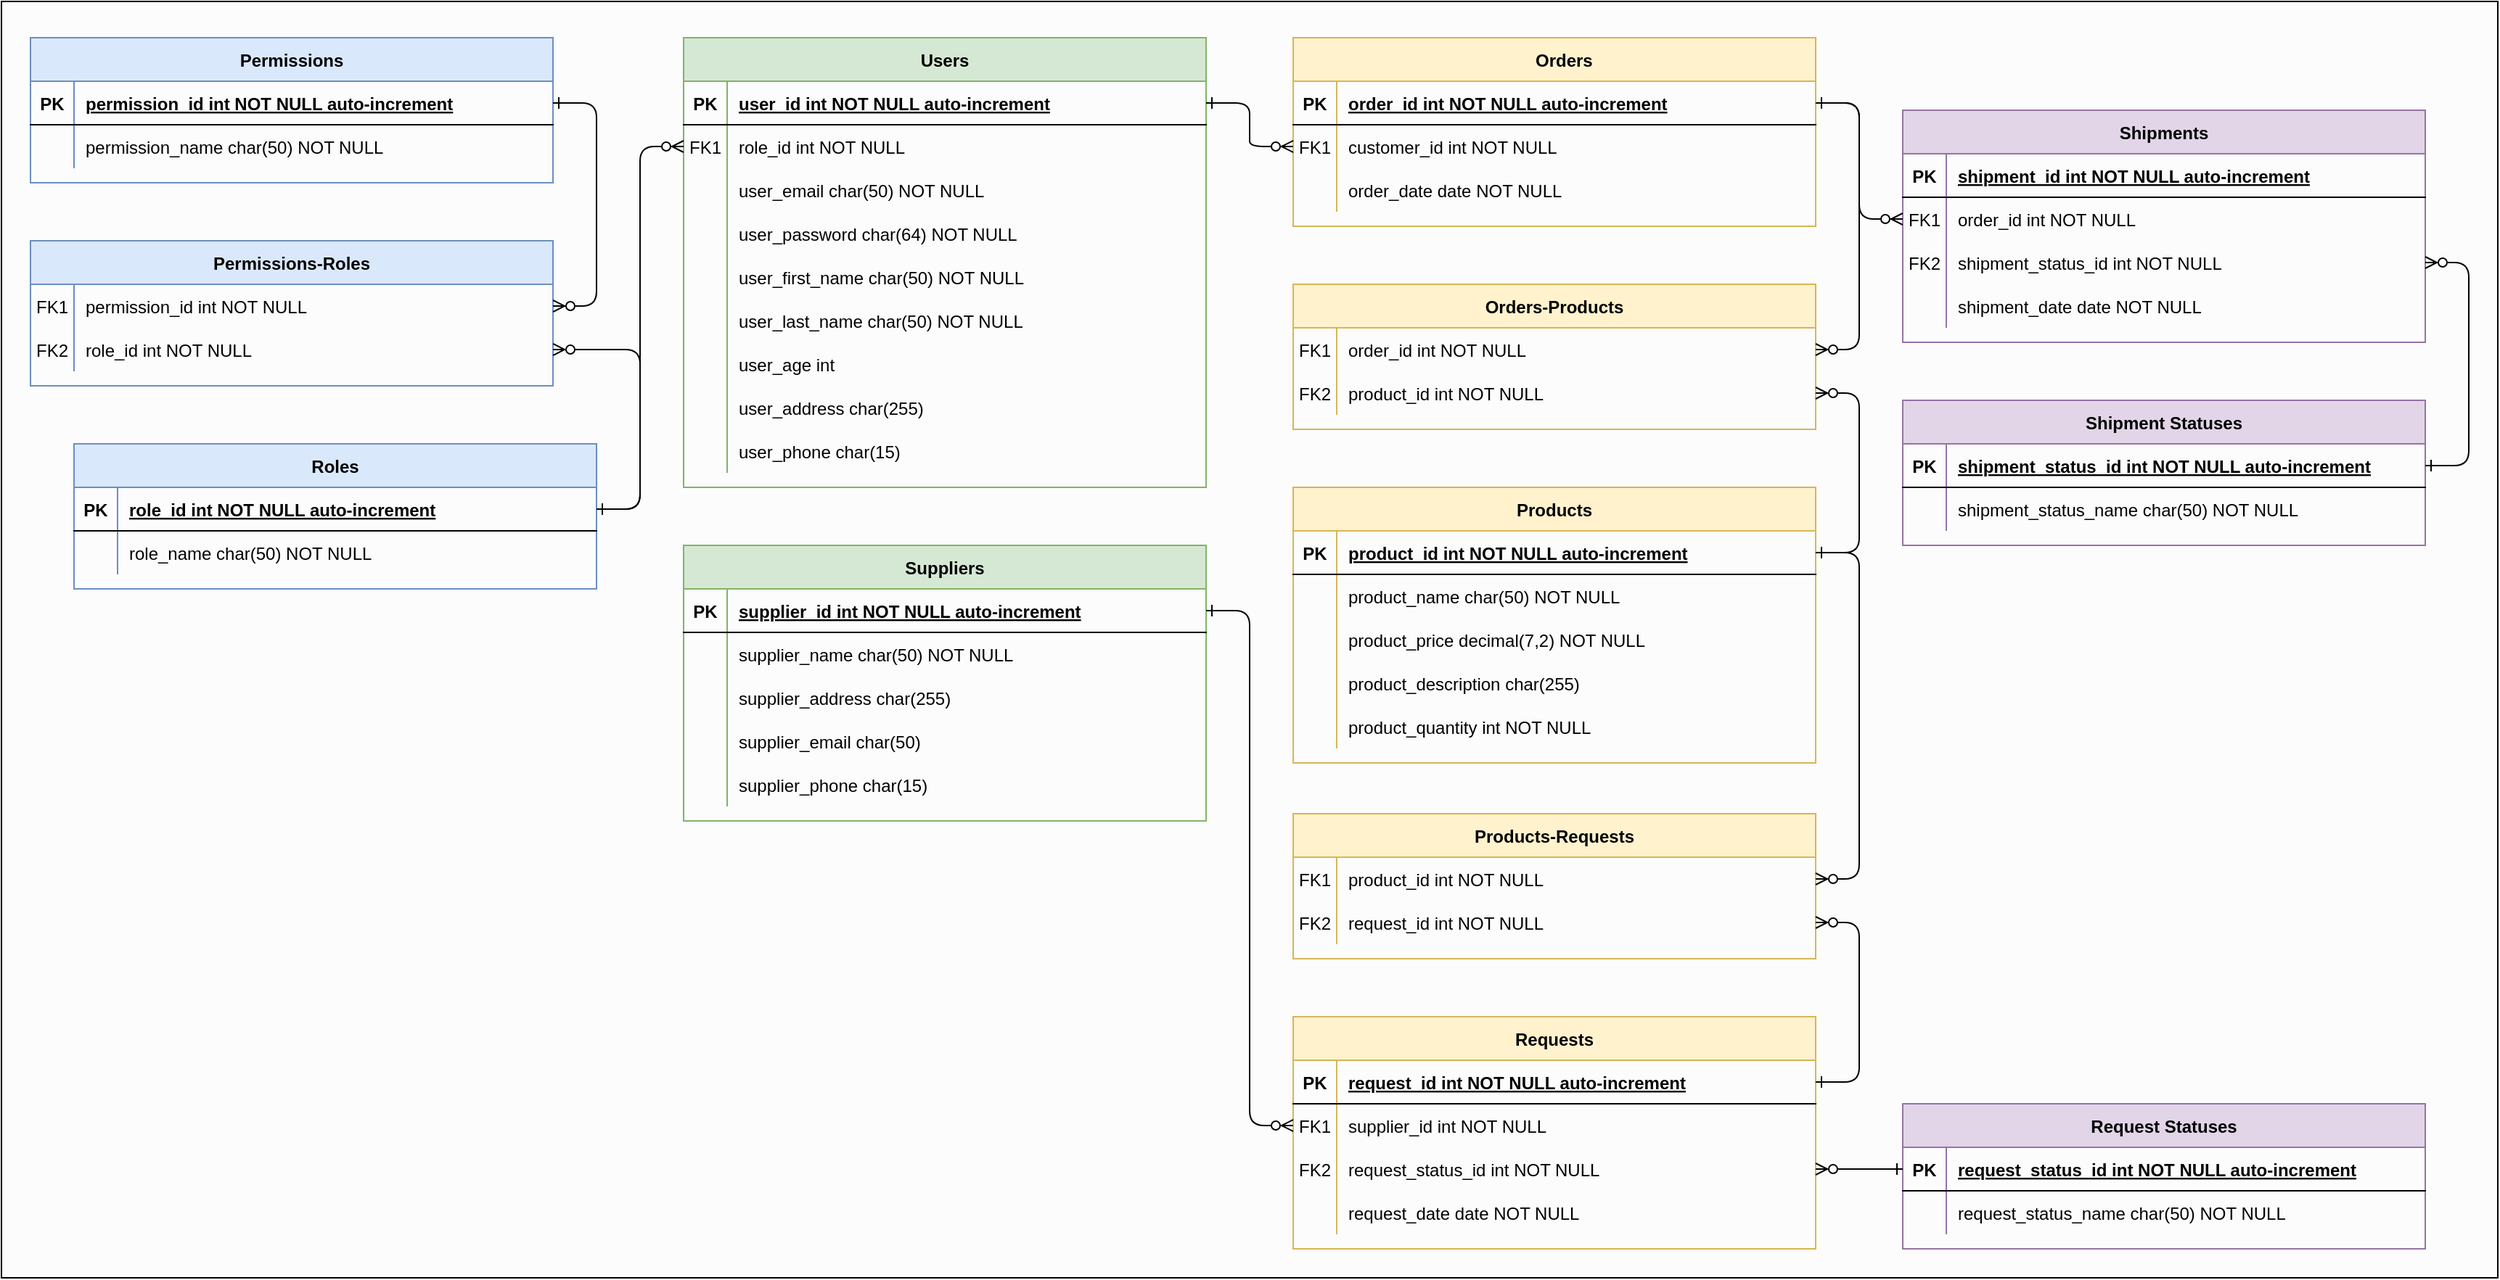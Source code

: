 <mxfile version="15.4.0" type="device"><diagram id="R2lEEEUBdFMjLlhIrx00" name="Page-1"><mxGraphModel dx="4044" dy="2028" grid="1" gridSize="10" guides="1" tooltips="1" connect="1" arrows="1" fold="1" page="0" pageScale="1" pageWidth="850" pageHeight="1100" math="0" shadow="0" extFonts="Permanent Marker^https://fonts.googleapis.com/css?family=Permanent+Marker"><root><mxCell id="0"/><mxCell id="1" parent="0"/><mxCell id="QkM8_cf2fxRzryGt5F92-4" value="" style="group" vertex="1" connectable="0" parent="1"><mxGeometry x="-850" y="-40" width="1720" height="880" as="geometry"/></mxCell><mxCell id="EqbinE6HYsZOGp0_DZ_n-140" value="" style="rounded=0;whiteSpace=wrap;html=1;fillColor=#FCFCFC;" parent="QkM8_cf2fxRzryGt5F92-4" vertex="1"><mxGeometry width="1720" height="880" as="geometry"/></mxCell><mxCell id="C-vyLk0tnHw3VtMMgP7b-2" value="    Orders" style="shape=table;startSize=30;container=1;collapsible=1;childLayout=tableLayout;fixedRows=1;rowLines=0;fontStyle=1;align=center;resizeLast=1;fillColor=#fff2cc;strokeColor=#d6b656;" parent="QkM8_cf2fxRzryGt5F92-4" vertex="1"><mxGeometry x="890" y="25" width="360" height="130" as="geometry"/></mxCell><mxCell id="C-vyLk0tnHw3VtMMgP7b-3" value="" style="shape=partialRectangle;collapsible=0;dropTarget=0;pointerEvents=0;fillColor=none;points=[[0,0.5],[1,0.5]];portConstraint=eastwest;top=0;left=0;right=0;bottom=1;" parent="C-vyLk0tnHw3VtMMgP7b-2" vertex="1"><mxGeometry y="30" width="360" height="30" as="geometry"/></mxCell><mxCell id="C-vyLk0tnHw3VtMMgP7b-4" value="PK" style="shape=partialRectangle;overflow=hidden;connectable=0;fillColor=none;top=0;left=0;bottom=0;right=0;fontStyle=1;" parent="C-vyLk0tnHw3VtMMgP7b-3" vertex="1"><mxGeometry width="30" height="30" as="geometry"><mxRectangle width="30" height="30" as="alternateBounds"/></mxGeometry></mxCell><mxCell id="C-vyLk0tnHw3VtMMgP7b-5" value="order_id int NOT NULL auto-increment" style="shape=partialRectangle;overflow=hidden;connectable=0;fillColor=none;top=0;left=0;bottom=0;right=0;align=left;spacingLeft=6;fontStyle=5;" parent="C-vyLk0tnHw3VtMMgP7b-3" vertex="1"><mxGeometry x="30" width="330" height="30" as="geometry"><mxRectangle width="330" height="30" as="alternateBounds"/></mxGeometry></mxCell><mxCell id="C-vyLk0tnHw3VtMMgP7b-6" value="" style="shape=partialRectangle;collapsible=0;dropTarget=0;pointerEvents=0;fillColor=none;points=[[0,0.5],[1,0.5]];portConstraint=eastwest;top=0;left=0;right=0;bottom=0;" parent="C-vyLk0tnHw3VtMMgP7b-2" vertex="1"><mxGeometry y="60" width="360" height="30" as="geometry"/></mxCell><mxCell id="C-vyLk0tnHw3VtMMgP7b-7" value="FK1" style="shape=partialRectangle;overflow=hidden;connectable=0;fillColor=none;top=0;left=0;bottom=0;right=0;" parent="C-vyLk0tnHw3VtMMgP7b-6" vertex="1"><mxGeometry width="30" height="30" as="geometry"><mxRectangle width="30" height="30" as="alternateBounds"/></mxGeometry></mxCell><mxCell id="C-vyLk0tnHw3VtMMgP7b-8" value="customer_id int NOT NULL" style="shape=partialRectangle;overflow=hidden;connectable=0;fillColor=none;top=0;left=0;bottom=0;right=0;align=left;spacingLeft=6;" parent="C-vyLk0tnHw3VtMMgP7b-6" vertex="1"><mxGeometry x="30" width="330" height="30" as="geometry"><mxRectangle width="330" height="30" as="alternateBounds"/></mxGeometry></mxCell><mxCell id="C-vyLk0tnHw3VtMMgP7b-9" value="" style="shape=partialRectangle;collapsible=0;dropTarget=0;pointerEvents=0;fillColor=none;points=[[0,0.5],[1,0.5]];portConstraint=eastwest;top=0;left=0;right=0;bottom=0;" parent="C-vyLk0tnHw3VtMMgP7b-2" vertex="1"><mxGeometry y="90" width="360" height="30" as="geometry"/></mxCell><mxCell id="C-vyLk0tnHw3VtMMgP7b-10" value="" style="shape=partialRectangle;overflow=hidden;connectable=0;fillColor=none;top=0;left=0;bottom=0;right=0;" parent="C-vyLk0tnHw3VtMMgP7b-9" vertex="1"><mxGeometry width="30" height="30" as="geometry"><mxRectangle width="30" height="30" as="alternateBounds"/></mxGeometry></mxCell><mxCell id="C-vyLk0tnHw3VtMMgP7b-11" value="order_date date NOT NULL" style="shape=partialRectangle;overflow=hidden;connectable=0;fillColor=none;top=0;left=0;bottom=0;right=0;align=left;spacingLeft=6;" parent="C-vyLk0tnHw3VtMMgP7b-9" vertex="1"><mxGeometry x="30" width="330" height="30" as="geometry"><mxRectangle width="330" height="30" as="alternateBounds"/></mxGeometry></mxCell><mxCell id="C-vyLk0tnHw3VtMMgP7b-13" value="Shipments" style="shape=table;startSize=30;container=1;collapsible=1;childLayout=tableLayout;fixedRows=1;rowLines=0;fontStyle=1;align=center;resizeLast=1;fillColor=#e1d5e7;strokeColor=#9673a6;" parent="QkM8_cf2fxRzryGt5F92-4" vertex="1"><mxGeometry x="1310" y="75" width="360" height="160" as="geometry"/></mxCell><mxCell id="C-vyLk0tnHw3VtMMgP7b-14" value="" style="shape=partialRectangle;collapsible=0;dropTarget=0;pointerEvents=0;fillColor=none;points=[[0,0.5],[1,0.5]];portConstraint=eastwest;top=0;left=0;right=0;bottom=1;" parent="C-vyLk0tnHw3VtMMgP7b-13" vertex="1"><mxGeometry y="30" width="360" height="30" as="geometry"/></mxCell><mxCell id="C-vyLk0tnHw3VtMMgP7b-15" value="PK" style="shape=partialRectangle;overflow=hidden;connectable=0;fillColor=none;top=0;left=0;bottom=0;right=0;fontStyle=1;" parent="C-vyLk0tnHw3VtMMgP7b-14" vertex="1"><mxGeometry width="30" height="30" as="geometry"><mxRectangle width="30" height="30" as="alternateBounds"/></mxGeometry></mxCell><mxCell id="C-vyLk0tnHw3VtMMgP7b-16" value="shipment_id int NOT NULL auto-increment" style="shape=partialRectangle;overflow=hidden;connectable=0;fillColor=none;top=0;left=0;bottom=0;right=0;align=left;spacingLeft=6;fontStyle=5;" parent="C-vyLk0tnHw3VtMMgP7b-14" vertex="1"><mxGeometry x="30" width="330" height="30" as="geometry"><mxRectangle width="330" height="30" as="alternateBounds"/></mxGeometry></mxCell><mxCell id="C-vyLk0tnHw3VtMMgP7b-17" value="" style="shape=partialRectangle;collapsible=0;dropTarget=0;pointerEvents=0;fillColor=none;points=[[0,0.5],[1,0.5]];portConstraint=eastwest;top=0;left=0;right=0;bottom=0;" parent="C-vyLk0tnHw3VtMMgP7b-13" vertex="1"><mxGeometry y="60" width="360" height="30" as="geometry"/></mxCell><mxCell id="C-vyLk0tnHw3VtMMgP7b-18" value="FK1" style="shape=partialRectangle;overflow=hidden;connectable=0;fillColor=none;top=0;left=0;bottom=0;right=0;" parent="C-vyLk0tnHw3VtMMgP7b-17" vertex="1"><mxGeometry width="30" height="30" as="geometry"><mxRectangle width="30" height="30" as="alternateBounds"/></mxGeometry></mxCell><mxCell id="C-vyLk0tnHw3VtMMgP7b-19" value="order_id int NOT NULL" style="shape=partialRectangle;overflow=hidden;connectable=0;fillColor=none;top=0;left=0;bottom=0;right=0;align=left;spacingLeft=6;" parent="C-vyLk0tnHw3VtMMgP7b-17" vertex="1"><mxGeometry x="30" width="330" height="30" as="geometry"><mxRectangle width="330" height="30" as="alternateBounds"/></mxGeometry></mxCell><mxCell id="EqbinE6HYsZOGp0_DZ_n-60" value="" style="shape=partialRectangle;collapsible=0;dropTarget=0;pointerEvents=0;fillColor=none;points=[[0,0.5],[1,0.5]];portConstraint=eastwest;top=0;left=0;right=0;bottom=0;" parent="C-vyLk0tnHw3VtMMgP7b-13" vertex="1"><mxGeometry y="90" width="360" height="30" as="geometry"/></mxCell><mxCell id="EqbinE6HYsZOGp0_DZ_n-61" value="FK2" style="shape=partialRectangle;overflow=hidden;connectable=0;fillColor=none;top=0;left=0;bottom=0;right=0;" parent="EqbinE6HYsZOGp0_DZ_n-60" vertex="1"><mxGeometry width="30" height="30" as="geometry"><mxRectangle width="30" height="30" as="alternateBounds"/></mxGeometry></mxCell><mxCell id="EqbinE6HYsZOGp0_DZ_n-62" value="shipment_status_id int NOT NULL" style="shape=partialRectangle;overflow=hidden;connectable=0;fillColor=none;top=0;left=0;bottom=0;right=0;align=left;spacingLeft=6;" parent="EqbinE6HYsZOGp0_DZ_n-60" vertex="1"><mxGeometry x="30" width="330" height="30" as="geometry"><mxRectangle width="330" height="30" as="alternateBounds"/></mxGeometry></mxCell><mxCell id="C-vyLk0tnHw3VtMMgP7b-20" value="" style="shape=partialRectangle;collapsible=0;dropTarget=0;pointerEvents=0;fillColor=none;points=[[0,0.5],[1,0.5]];portConstraint=eastwest;top=0;left=0;right=0;bottom=0;" parent="C-vyLk0tnHw3VtMMgP7b-13" vertex="1"><mxGeometry y="120" width="360" height="30" as="geometry"/></mxCell><mxCell id="C-vyLk0tnHw3VtMMgP7b-21" value="" style="shape=partialRectangle;overflow=hidden;connectable=0;fillColor=none;top=0;left=0;bottom=0;right=0;" parent="C-vyLk0tnHw3VtMMgP7b-20" vertex="1"><mxGeometry width="30" height="30" as="geometry"><mxRectangle width="30" height="30" as="alternateBounds"/></mxGeometry></mxCell><mxCell id="C-vyLk0tnHw3VtMMgP7b-22" value="shipment_date date NOT NULL" style="shape=partialRectangle;overflow=hidden;connectable=0;fillColor=none;top=0;left=0;bottom=0;right=0;align=left;spacingLeft=6;" parent="C-vyLk0tnHw3VtMMgP7b-20" vertex="1"><mxGeometry x="30" width="330" height="30" as="geometry"><mxRectangle width="330" height="30" as="alternateBounds"/></mxGeometry></mxCell><mxCell id="C-vyLk0tnHw3VtMMgP7b-23" value="Users" style="shape=table;startSize=30;container=1;collapsible=1;childLayout=tableLayout;fixedRows=1;rowLines=0;fontStyle=1;align=center;resizeLast=1;fillColor=#d5e8d4;strokeColor=#82b366;" parent="QkM8_cf2fxRzryGt5F92-4" vertex="1"><mxGeometry x="470" y="25" width="360" height="310" as="geometry"/></mxCell><mxCell id="C-vyLk0tnHw3VtMMgP7b-24" value="" style="shape=partialRectangle;collapsible=0;dropTarget=0;pointerEvents=0;fillColor=none;points=[[0,0.5],[1,0.5]];portConstraint=eastwest;top=0;left=0;right=0;bottom=1;" parent="C-vyLk0tnHw3VtMMgP7b-23" vertex="1"><mxGeometry y="30" width="360" height="30" as="geometry"/></mxCell><mxCell id="C-vyLk0tnHw3VtMMgP7b-25" value="PK" style="shape=partialRectangle;overflow=hidden;connectable=0;fillColor=none;top=0;left=0;bottom=0;right=0;fontStyle=1;" parent="C-vyLk0tnHw3VtMMgP7b-24" vertex="1"><mxGeometry width="30" height="30" as="geometry"><mxRectangle width="30" height="30" as="alternateBounds"/></mxGeometry></mxCell><mxCell id="C-vyLk0tnHw3VtMMgP7b-26" value="user_id int NOT NULL auto-increment" style="shape=partialRectangle;overflow=hidden;connectable=0;fillColor=none;top=0;left=0;bottom=0;right=0;align=left;spacingLeft=6;fontStyle=5;" parent="C-vyLk0tnHw3VtMMgP7b-24" vertex="1"><mxGeometry x="30" width="330" height="30" as="geometry"><mxRectangle width="330" height="30" as="alternateBounds"/></mxGeometry></mxCell><mxCell id="MpWYNmj-q1G99Ib7Zkn6-43" value="" style="shape=partialRectangle;collapsible=0;dropTarget=0;pointerEvents=0;fillColor=none;points=[[0,0.5],[1,0.5]];portConstraint=eastwest;top=0;left=0;right=0;bottom=0;" parent="C-vyLk0tnHw3VtMMgP7b-23" vertex="1"><mxGeometry y="60" width="360" height="30" as="geometry"/></mxCell><mxCell id="MpWYNmj-q1G99Ib7Zkn6-44" value="FK1" style="shape=partialRectangle;overflow=hidden;connectable=0;fillColor=none;top=0;left=0;bottom=0;right=0;" parent="MpWYNmj-q1G99Ib7Zkn6-43" vertex="1"><mxGeometry width="30" height="30" as="geometry"><mxRectangle width="30" height="30" as="alternateBounds"/></mxGeometry></mxCell><mxCell id="MpWYNmj-q1G99Ib7Zkn6-45" value="role_id int NOT NULL" style="shape=partialRectangle;overflow=hidden;connectable=0;fillColor=none;top=0;left=0;bottom=0;right=0;align=left;spacingLeft=6;" parent="MpWYNmj-q1G99Ib7Zkn6-43" vertex="1"><mxGeometry x="30" width="330" height="30" as="geometry"><mxRectangle width="330" height="30" as="alternateBounds"/></mxGeometry></mxCell><mxCell id="MpWYNmj-q1G99Ib7Zkn6-2" value="" style="shape=partialRectangle;collapsible=0;dropTarget=0;pointerEvents=0;fillColor=none;points=[[0,0.5],[1,0.5]];portConstraint=eastwest;top=0;left=0;right=0;bottom=0;" parent="C-vyLk0tnHw3VtMMgP7b-23" vertex="1"><mxGeometry y="90" width="360" height="30" as="geometry"/></mxCell><mxCell id="MpWYNmj-q1G99Ib7Zkn6-3" value="    " style="shape=partialRectangle;overflow=hidden;connectable=0;fillColor=none;top=0;left=0;bottom=0;right=0;" parent="MpWYNmj-q1G99Ib7Zkn6-2" vertex="1"><mxGeometry width="30" height="30" as="geometry"><mxRectangle width="30" height="30" as="alternateBounds"/></mxGeometry></mxCell><mxCell id="MpWYNmj-q1G99Ib7Zkn6-4" value="user_email char(50) NOT NULL" style="shape=partialRectangle;overflow=hidden;connectable=0;fillColor=none;top=0;left=0;bottom=0;right=0;align=left;spacingLeft=6;" parent="MpWYNmj-q1G99Ib7Zkn6-2" vertex="1"><mxGeometry x="30" width="330" height="30" as="geometry"><mxRectangle width="330" height="30" as="alternateBounds"/></mxGeometry></mxCell><mxCell id="MpWYNmj-q1G99Ib7Zkn6-8" value="" style="shape=partialRectangle;collapsible=0;dropTarget=0;pointerEvents=0;fillColor=none;points=[[0,0.5],[1,0.5]];portConstraint=eastwest;top=0;left=0;right=0;bottom=0;" parent="C-vyLk0tnHw3VtMMgP7b-23" vertex="1"><mxGeometry y="120" width="360" height="30" as="geometry"/></mxCell><mxCell id="MpWYNmj-q1G99Ib7Zkn6-9" value="        " style="shape=partialRectangle;overflow=hidden;connectable=0;fillColor=none;top=0;left=0;bottom=0;right=0;" parent="MpWYNmj-q1G99Ib7Zkn6-8" vertex="1"><mxGeometry width="30" height="30" as="geometry"><mxRectangle width="30" height="30" as="alternateBounds"/></mxGeometry></mxCell><mxCell id="MpWYNmj-q1G99Ib7Zkn6-10" value="user_password char(64) NOT NULL" style="shape=partialRectangle;overflow=hidden;connectable=0;fillColor=none;top=0;left=0;bottom=0;right=0;align=left;spacingLeft=6;" parent="MpWYNmj-q1G99Ib7Zkn6-8" vertex="1"><mxGeometry x="30" width="330" height="30" as="geometry"><mxRectangle width="330" height="30" as="alternateBounds"/></mxGeometry></mxCell><mxCell id="C-vyLk0tnHw3VtMMgP7b-27" value="" style="shape=partialRectangle;collapsible=0;dropTarget=0;pointerEvents=0;fillColor=none;points=[[0,0.5],[1,0.5]];portConstraint=eastwest;top=0;left=0;right=0;bottom=0;" parent="C-vyLk0tnHw3VtMMgP7b-23" vertex="1"><mxGeometry y="150" width="360" height="30" as="geometry"/></mxCell><mxCell id="C-vyLk0tnHw3VtMMgP7b-28" value="" style="shape=partialRectangle;overflow=hidden;connectable=0;fillColor=none;top=0;left=0;bottom=0;right=0;" parent="C-vyLk0tnHw3VtMMgP7b-27" vertex="1"><mxGeometry width="30" height="30" as="geometry"><mxRectangle width="30" height="30" as="alternateBounds"/></mxGeometry></mxCell><mxCell id="C-vyLk0tnHw3VtMMgP7b-29" value="user_first_name char(50) NOT NULL" style="shape=partialRectangle;overflow=hidden;connectable=0;fillColor=none;top=0;left=0;bottom=0;right=0;align=left;spacingLeft=6;" parent="C-vyLk0tnHw3VtMMgP7b-27" vertex="1"><mxGeometry x="30" width="330" height="30" as="geometry"><mxRectangle width="330" height="30" as="alternateBounds"/></mxGeometry></mxCell><mxCell id="EqbinE6HYsZOGp0_DZ_n-8" value="" style="shape=partialRectangle;collapsible=0;dropTarget=0;pointerEvents=0;fillColor=none;points=[[0,0.5],[1,0.5]];portConstraint=eastwest;top=0;left=0;right=0;bottom=0;" parent="C-vyLk0tnHw3VtMMgP7b-23" vertex="1"><mxGeometry y="180" width="360" height="30" as="geometry"/></mxCell><mxCell id="EqbinE6HYsZOGp0_DZ_n-9" value="    " style="shape=partialRectangle;overflow=hidden;connectable=0;fillColor=none;top=0;left=0;bottom=0;right=0;" parent="EqbinE6HYsZOGp0_DZ_n-8" vertex="1"><mxGeometry width="30" height="30" as="geometry"><mxRectangle width="30" height="30" as="alternateBounds"/></mxGeometry></mxCell><mxCell id="EqbinE6HYsZOGp0_DZ_n-10" value="user_last_name char(50) NOT NULL" style="shape=partialRectangle;overflow=hidden;connectable=0;fillColor=none;top=0;left=0;bottom=0;right=0;align=left;spacingLeft=6;" parent="EqbinE6HYsZOGp0_DZ_n-8" vertex="1"><mxGeometry x="30" width="330" height="30" as="geometry"><mxRectangle width="330" height="30" as="alternateBounds"/></mxGeometry></mxCell><mxCell id="EqbinE6HYsZOGp0_DZ_n-46" value="" style="shape=partialRectangle;collapsible=0;dropTarget=0;pointerEvents=0;fillColor=none;points=[[0,0.5],[1,0.5]];portConstraint=eastwest;top=0;left=0;right=0;bottom=0;" parent="C-vyLk0tnHw3VtMMgP7b-23" vertex="1"><mxGeometry y="210" width="360" height="30" as="geometry"/></mxCell><mxCell id="EqbinE6HYsZOGp0_DZ_n-47" value="    " style="shape=partialRectangle;overflow=hidden;connectable=0;fillColor=none;top=0;left=0;bottom=0;right=0;" parent="EqbinE6HYsZOGp0_DZ_n-46" vertex="1"><mxGeometry width="30" height="30" as="geometry"><mxRectangle width="30" height="30" as="alternateBounds"/></mxGeometry></mxCell><mxCell id="EqbinE6HYsZOGp0_DZ_n-48" value="user_age int" style="shape=partialRectangle;overflow=hidden;connectable=0;fillColor=none;top=0;left=0;bottom=0;right=0;align=left;spacingLeft=6;" parent="EqbinE6HYsZOGp0_DZ_n-46" vertex="1"><mxGeometry x="30" width="330" height="30" as="geometry"><mxRectangle width="330" height="30" as="alternateBounds"/></mxGeometry></mxCell><mxCell id="EqbinE6HYsZOGp0_DZ_n-43" value="" style="shape=partialRectangle;collapsible=0;dropTarget=0;pointerEvents=0;fillColor=none;points=[[0,0.5],[1,0.5]];portConstraint=eastwest;top=0;left=0;right=0;bottom=0;" parent="C-vyLk0tnHw3VtMMgP7b-23" vertex="1"><mxGeometry y="240" width="360" height="30" as="geometry"/></mxCell><mxCell id="EqbinE6HYsZOGp0_DZ_n-44" value="        " style="shape=partialRectangle;overflow=hidden;connectable=0;fillColor=none;top=0;left=0;bottom=0;right=0;" parent="EqbinE6HYsZOGp0_DZ_n-43" vertex="1"><mxGeometry width="30" height="30" as="geometry"><mxRectangle width="30" height="30" as="alternateBounds"/></mxGeometry></mxCell><mxCell id="EqbinE6HYsZOGp0_DZ_n-45" value="user_address char(255)" style="shape=partialRectangle;overflow=hidden;connectable=0;fillColor=none;top=0;left=0;bottom=0;right=0;align=left;spacingLeft=6;" parent="EqbinE6HYsZOGp0_DZ_n-43" vertex="1"><mxGeometry x="30" width="330" height="30" as="geometry"><mxRectangle width="330" height="30" as="alternateBounds"/></mxGeometry></mxCell><mxCell id="MpWYNmj-q1G99Ib7Zkn6-5" value="" style="shape=partialRectangle;collapsible=0;dropTarget=0;pointerEvents=0;fillColor=none;points=[[0,0.5],[1,0.5]];portConstraint=eastwest;top=0;left=0;right=0;bottom=0;" parent="C-vyLk0tnHw3VtMMgP7b-23" vertex="1"><mxGeometry y="270" width="360" height="30" as="geometry"/></mxCell><mxCell id="MpWYNmj-q1G99Ib7Zkn6-6" value="    " style="shape=partialRectangle;overflow=hidden;connectable=0;fillColor=none;top=0;left=0;bottom=0;right=0;" parent="MpWYNmj-q1G99Ib7Zkn6-5" vertex="1"><mxGeometry width="30" height="30" as="geometry"><mxRectangle width="30" height="30" as="alternateBounds"/></mxGeometry></mxCell><mxCell id="MpWYNmj-q1G99Ib7Zkn6-7" value="user_phone char(15)" style="shape=partialRectangle;overflow=hidden;connectable=0;fillColor=none;top=0;left=0;bottom=0;right=0;align=left;spacingLeft=6;" parent="MpWYNmj-q1G99Ib7Zkn6-5" vertex="1"><mxGeometry x="30" width="330" height="30" as="geometry"><mxRectangle width="330" height="30" as="alternateBounds"/></mxGeometry></mxCell><mxCell id="EqbinE6HYsZOGp0_DZ_n-11" value="Products" style="shape=table;startSize=30;container=1;collapsible=1;childLayout=tableLayout;fixedRows=1;rowLines=0;fontStyle=1;align=center;resizeLast=1;fillColor=#fff2cc;strokeColor=#d6b656;" parent="QkM8_cf2fxRzryGt5F92-4" vertex="1"><mxGeometry x="890" y="335" width="360" height="190" as="geometry"/></mxCell><mxCell id="EqbinE6HYsZOGp0_DZ_n-12" value="" style="shape=partialRectangle;collapsible=0;dropTarget=0;pointerEvents=0;fillColor=none;points=[[0,0.5],[1,0.5]];portConstraint=eastwest;top=0;left=0;right=0;bottom=1;" parent="EqbinE6HYsZOGp0_DZ_n-11" vertex="1"><mxGeometry y="30" width="360" height="30" as="geometry"/></mxCell><mxCell id="EqbinE6HYsZOGp0_DZ_n-13" value="PK" style="shape=partialRectangle;overflow=hidden;connectable=0;fillColor=none;top=0;left=0;bottom=0;right=0;fontStyle=1;" parent="EqbinE6HYsZOGp0_DZ_n-12" vertex="1"><mxGeometry width="30" height="30" as="geometry"><mxRectangle width="30" height="30" as="alternateBounds"/></mxGeometry></mxCell><mxCell id="EqbinE6HYsZOGp0_DZ_n-14" value="product_id int NOT NULL auto-increment" style="shape=partialRectangle;overflow=hidden;connectable=0;fillColor=none;top=0;left=0;bottom=0;right=0;align=left;spacingLeft=6;fontStyle=5;" parent="EqbinE6HYsZOGp0_DZ_n-12" vertex="1"><mxGeometry x="30" width="330" height="30" as="geometry"><mxRectangle width="330" height="30" as="alternateBounds"/></mxGeometry></mxCell><mxCell id="EqbinE6HYsZOGp0_DZ_n-15" value="" style="shape=partialRectangle;collapsible=0;dropTarget=0;pointerEvents=0;fillColor=none;points=[[0,0.5],[1,0.5]];portConstraint=eastwest;top=0;left=0;right=0;bottom=0;" parent="EqbinE6HYsZOGp0_DZ_n-11" vertex="1"><mxGeometry y="60" width="360" height="30" as="geometry"/></mxCell><mxCell id="EqbinE6HYsZOGp0_DZ_n-16" value="" style="shape=partialRectangle;overflow=hidden;connectable=0;fillColor=none;top=0;left=0;bottom=0;right=0;" parent="EqbinE6HYsZOGp0_DZ_n-15" vertex="1"><mxGeometry width="30" height="30" as="geometry"><mxRectangle width="30" height="30" as="alternateBounds"/></mxGeometry></mxCell><mxCell id="EqbinE6HYsZOGp0_DZ_n-17" value="product_name char(50) NOT NULL" style="shape=partialRectangle;overflow=hidden;connectable=0;fillColor=none;top=0;left=0;bottom=0;right=0;align=left;spacingLeft=6;" parent="EqbinE6HYsZOGp0_DZ_n-15" vertex="1"><mxGeometry x="30" width="330" height="30" as="geometry"><mxRectangle width="330" height="30" as="alternateBounds"/></mxGeometry></mxCell><mxCell id="QkM8_cf2fxRzryGt5F92-1" value="" style="shape=partialRectangle;collapsible=0;dropTarget=0;pointerEvents=0;fillColor=none;points=[[0,0.5],[1,0.5]];portConstraint=eastwest;top=0;left=0;right=0;bottom=0;" vertex="1" parent="EqbinE6HYsZOGp0_DZ_n-11"><mxGeometry y="90" width="360" height="30" as="geometry"/></mxCell><mxCell id="QkM8_cf2fxRzryGt5F92-2" value="" style="shape=partialRectangle;overflow=hidden;connectable=0;fillColor=none;top=0;left=0;bottom=0;right=0;" vertex="1" parent="QkM8_cf2fxRzryGt5F92-1"><mxGeometry width="30" height="30" as="geometry"><mxRectangle width="30" height="30" as="alternateBounds"/></mxGeometry></mxCell><mxCell id="QkM8_cf2fxRzryGt5F92-3" value="product_price decimal(7,2) NOT NULL" style="shape=partialRectangle;overflow=hidden;connectable=0;fillColor=none;top=0;left=0;bottom=0;right=0;align=left;spacingLeft=6;" vertex="1" parent="QkM8_cf2fxRzryGt5F92-1"><mxGeometry x="30" width="330" height="30" as="geometry"><mxRectangle width="330" height="30" as="alternateBounds"/></mxGeometry></mxCell><mxCell id="EqbinE6HYsZOGp0_DZ_n-18" value="" style="shape=partialRectangle;collapsible=0;dropTarget=0;pointerEvents=0;fillColor=none;points=[[0,0.5],[1,0.5]];portConstraint=eastwest;top=0;left=0;right=0;bottom=0;" parent="EqbinE6HYsZOGp0_DZ_n-11" vertex="1"><mxGeometry y="120" width="360" height="30" as="geometry"/></mxCell><mxCell id="EqbinE6HYsZOGp0_DZ_n-19" value="    " style="shape=partialRectangle;overflow=hidden;connectable=0;fillColor=none;top=0;left=0;bottom=0;right=0;" parent="EqbinE6HYsZOGp0_DZ_n-18" vertex="1"><mxGeometry width="30" height="30" as="geometry"><mxRectangle width="30" height="30" as="alternateBounds"/></mxGeometry></mxCell><mxCell id="EqbinE6HYsZOGp0_DZ_n-20" value="product_description char(255)" style="shape=partialRectangle;overflow=hidden;connectable=0;fillColor=none;top=0;left=0;bottom=0;right=0;align=left;spacingLeft=6;" parent="EqbinE6HYsZOGp0_DZ_n-18" vertex="1"><mxGeometry x="30" width="330" height="30" as="geometry"><mxRectangle width="330" height="30" as="alternateBounds"/></mxGeometry></mxCell><mxCell id="EqbinE6HYsZOGp0_DZ_n-21" value="" style="shape=partialRectangle;collapsible=0;dropTarget=0;pointerEvents=0;fillColor=none;points=[[0,0.5],[1,0.5]];portConstraint=eastwest;top=0;left=0;right=0;bottom=0;" parent="EqbinE6HYsZOGp0_DZ_n-11" vertex="1"><mxGeometry y="150" width="360" height="30" as="geometry"/></mxCell><mxCell id="EqbinE6HYsZOGp0_DZ_n-22" value="    " style="shape=partialRectangle;overflow=hidden;connectable=0;fillColor=none;top=0;left=0;bottom=0;right=0;" parent="EqbinE6HYsZOGp0_DZ_n-21" vertex="1"><mxGeometry width="30" height="30" as="geometry"><mxRectangle width="30" height="30" as="alternateBounds"/></mxGeometry></mxCell><mxCell id="EqbinE6HYsZOGp0_DZ_n-23" value="product_quantity int NOT NULL" style="shape=partialRectangle;overflow=hidden;connectable=0;fillColor=none;top=0;left=0;bottom=0;right=0;align=left;spacingLeft=6;" parent="EqbinE6HYsZOGp0_DZ_n-21" vertex="1"><mxGeometry x="30" width="330" height="30" as="geometry"><mxRectangle width="330" height="30" as="alternateBounds"/></mxGeometry></mxCell><mxCell id="EqbinE6HYsZOGp0_DZ_n-24" value="Orders-Products" style="shape=table;startSize=30;container=1;collapsible=1;childLayout=tableLayout;fixedRows=1;rowLines=0;fontStyle=1;align=center;resizeLast=1;fillColor=#fff2cc;strokeColor=#d6b656;" parent="QkM8_cf2fxRzryGt5F92-4" vertex="1"><mxGeometry x="890" y="195" width="360" height="100" as="geometry"/></mxCell><mxCell id="EqbinE6HYsZOGp0_DZ_n-28" value="" style="shape=partialRectangle;collapsible=0;dropTarget=0;pointerEvents=0;fillColor=none;points=[[0,0.5],[1,0.5]];portConstraint=eastwest;top=0;left=0;right=0;bottom=0;" parent="EqbinE6HYsZOGp0_DZ_n-24" vertex="1"><mxGeometry y="30" width="360" height="30" as="geometry"/></mxCell><mxCell id="EqbinE6HYsZOGp0_DZ_n-29" value="FK1" style="shape=partialRectangle;overflow=hidden;connectable=0;fillColor=none;top=0;left=0;bottom=0;right=0;" parent="EqbinE6HYsZOGp0_DZ_n-28" vertex="1"><mxGeometry width="30" height="30" as="geometry"><mxRectangle width="30" height="30" as="alternateBounds"/></mxGeometry></mxCell><mxCell id="EqbinE6HYsZOGp0_DZ_n-30" value="order_id int NOT NULL" style="shape=partialRectangle;overflow=hidden;connectable=0;fillColor=none;top=0;left=0;bottom=0;right=0;align=left;spacingLeft=6;" parent="EqbinE6HYsZOGp0_DZ_n-28" vertex="1"><mxGeometry x="30" width="330" height="30" as="geometry"><mxRectangle width="330" height="30" as="alternateBounds"/></mxGeometry></mxCell><mxCell id="EqbinE6HYsZOGp0_DZ_n-37" value="" style="shape=partialRectangle;collapsible=0;dropTarget=0;pointerEvents=0;fillColor=none;points=[[0,0.5],[1,0.5]];portConstraint=eastwest;top=0;left=0;right=0;bottom=0;" parent="EqbinE6HYsZOGp0_DZ_n-24" vertex="1"><mxGeometry y="60" width="360" height="30" as="geometry"/></mxCell><mxCell id="EqbinE6HYsZOGp0_DZ_n-38" value="FK2" style="shape=partialRectangle;overflow=hidden;connectable=0;fillColor=none;top=0;left=0;bottom=0;right=0;" parent="EqbinE6HYsZOGp0_DZ_n-37" vertex="1"><mxGeometry width="30" height="30" as="geometry"><mxRectangle width="30" height="30" as="alternateBounds"/></mxGeometry></mxCell><mxCell id="EqbinE6HYsZOGp0_DZ_n-39" value="product_id int NOT NULL" style="shape=partialRectangle;overflow=hidden;connectable=0;fillColor=none;top=0;left=0;bottom=0;right=0;align=left;spacingLeft=6;" parent="EqbinE6HYsZOGp0_DZ_n-37" vertex="1"><mxGeometry x="30" width="330" height="30" as="geometry"><mxRectangle width="330" height="30" as="alternateBounds"/></mxGeometry></mxCell><mxCell id="EqbinE6HYsZOGp0_DZ_n-41" value="" style="edgeStyle=entityRelationEdgeStyle;endArrow=ERzeroToMany;startArrow=ERone;endFill=1;startFill=0;strokeColor=default;" parent="QkM8_cf2fxRzryGt5F92-4" source="C-vyLk0tnHw3VtMMgP7b-3" target="EqbinE6HYsZOGp0_DZ_n-28" edge="1"><mxGeometry x="450" y="-25" width="100" height="100" as="geometry"><mxPoint x="1340" y="195" as="sourcePoint"/><mxPoint x="1420" y="225" as="targetPoint"/></mxGeometry></mxCell><mxCell id="EqbinE6HYsZOGp0_DZ_n-42" value="" style="edgeStyle=entityRelationEdgeStyle;endArrow=ERzeroToMany;startArrow=ERone;endFill=1;startFill=0;strokeColor=default;" parent="QkM8_cf2fxRzryGt5F92-4" source="EqbinE6HYsZOGp0_DZ_n-12" target="EqbinE6HYsZOGp0_DZ_n-37" edge="1"><mxGeometry x="450" y="-25" width="100" height="100" as="geometry"><mxPoint x="800" y="335" as="sourcePoint"/><mxPoint x="880" y="365" as="targetPoint"/></mxGeometry></mxCell><mxCell id="C-vyLk0tnHw3VtMMgP7b-1" value="" style="edgeStyle=entityRelationEdgeStyle;endArrow=ERzeroToMany;startArrow=ERone;endFill=1;startFill=0;strokeColor=default;" parent="QkM8_cf2fxRzryGt5F92-4" source="C-vyLk0tnHw3VtMMgP7b-24" target="C-vyLk0tnHw3VtMMgP7b-6" edge="1"><mxGeometry x="450" y="-25" width="100" height="100" as="geometry"><mxPoint x="850" y="675" as="sourcePoint"/><mxPoint x="950" y="575" as="targetPoint"/></mxGeometry></mxCell><mxCell id="EqbinE6HYsZOGp0_DZ_n-49" value="" style="edgeStyle=entityRelationEdgeStyle;endArrow=ERzeroToMany;startArrow=ERone;endFill=1;startFill=0;strokeColor=default;exitX=1;exitY=0.5;exitDx=0;exitDy=0;entryX=0;entryY=0.5;entryDx=0;entryDy=0;" parent="QkM8_cf2fxRzryGt5F92-4" source="C-vyLk0tnHw3VtMMgP7b-3" target="C-vyLk0tnHw3VtMMgP7b-17" edge="1"><mxGeometry x="450" y="-25" width="100" height="100" as="geometry"><mxPoint x="1400" y="265" as="sourcePoint"/><mxPoint x="1480" y="295" as="targetPoint"/></mxGeometry></mxCell><mxCell id="EqbinE6HYsZOGp0_DZ_n-50" value="Shipment Statuses" style="shape=table;startSize=30;container=1;collapsible=1;childLayout=tableLayout;fixedRows=1;rowLines=0;fontStyle=1;align=center;resizeLast=1;fillColor=#e1d5e7;strokeColor=#9673a6;" parent="QkM8_cf2fxRzryGt5F92-4" vertex="1"><mxGeometry x="1310" y="275" width="360" height="100" as="geometry"><mxRectangle x="840" y="320" width="140" height="30" as="alternateBounds"/></mxGeometry></mxCell><mxCell id="EqbinE6HYsZOGp0_DZ_n-51" value="" style="shape=partialRectangle;collapsible=0;dropTarget=0;pointerEvents=0;fillColor=none;points=[[0,0.5],[1,0.5]];portConstraint=eastwest;top=0;left=0;right=0;bottom=1;" parent="EqbinE6HYsZOGp0_DZ_n-50" vertex="1"><mxGeometry y="30" width="360" height="30" as="geometry"/></mxCell><mxCell id="EqbinE6HYsZOGp0_DZ_n-52" value="PK" style="shape=partialRectangle;overflow=hidden;connectable=0;fillColor=none;top=0;left=0;bottom=0;right=0;fontStyle=1;" parent="EqbinE6HYsZOGp0_DZ_n-51" vertex="1"><mxGeometry width="30" height="30" as="geometry"><mxRectangle width="30" height="30" as="alternateBounds"/></mxGeometry></mxCell><mxCell id="EqbinE6HYsZOGp0_DZ_n-53" value="shipment_status_id int NOT NULL auto-increment" style="shape=partialRectangle;overflow=hidden;connectable=0;fillColor=none;top=0;left=0;bottom=0;right=0;align=left;spacingLeft=6;fontStyle=5;" parent="EqbinE6HYsZOGp0_DZ_n-51" vertex="1"><mxGeometry x="30" width="330" height="30" as="geometry"><mxRectangle width="330" height="30" as="alternateBounds"/></mxGeometry></mxCell><mxCell id="EqbinE6HYsZOGp0_DZ_n-57" value="" style="shape=partialRectangle;collapsible=0;dropTarget=0;pointerEvents=0;fillColor=none;points=[[0,0.5],[1,0.5]];portConstraint=eastwest;top=0;left=0;right=0;bottom=0;" parent="EqbinE6HYsZOGp0_DZ_n-50" vertex="1"><mxGeometry y="60" width="360" height="30" as="geometry"/></mxCell><mxCell id="EqbinE6HYsZOGp0_DZ_n-58" value="" style="shape=partialRectangle;overflow=hidden;connectable=0;fillColor=none;top=0;left=0;bottom=0;right=0;" parent="EqbinE6HYsZOGp0_DZ_n-57" vertex="1"><mxGeometry width="30" height="30" as="geometry"><mxRectangle width="30" height="30" as="alternateBounds"/></mxGeometry></mxCell><mxCell id="EqbinE6HYsZOGp0_DZ_n-59" value="shipment_status_name char(50) NOT NULL" style="shape=partialRectangle;overflow=hidden;connectable=0;fillColor=none;top=0;left=0;bottom=0;right=0;align=left;spacingLeft=6;" parent="EqbinE6HYsZOGp0_DZ_n-57" vertex="1"><mxGeometry x="30" width="330" height="30" as="geometry"><mxRectangle width="330" height="30" as="alternateBounds"/></mxGeometry></mxCell><mxCell id="EqbinE6HYsZOGp0_DZ_n-63" value="" style="edgeStyle=entityRelationEdgeStyle;endArrow=ERzeroToMany;startArrow=ERone;endFill=1;startFill=0;strokeColor=default;" parent="QkM8_cf2fxRzryGt5F92-4" source="EqbinE6HYsZOGp0_DZ_n-51" target="EqbinE6HYsZOGp0_DZ_n-60" edge="1"><mxGeometry x="450" y="-25" width="100" height="100" as="geometry"><mxPoint x="1870" y="155" as="sourcePoint"/><mxPoint x="1810" y="395" as="targetPoint"/></mxGeometry></mxCell><mxCell id="EqbinE6HYsZOGp0_DZ_n-84" value="Suppliers" style="shape=table;startSize=30;container=1;collapsible=1;childLayout=tableLayout;fixedRows=1;rowLines=0;fontStyle=1;align=center;resizeLast=1;fillColor=#d5e8d4;strokeColor=#82b366;" parent="QkM8_cf2fxRzryGt5F92-4" vertex="1"><mxGeometry x="470" y="375" width="360" height="190" as="geometry"/></mxCell><mxCell id="EqbinE6HYsZOGp0_DZ_n-85" value="" style="shape=partialRectangle;collapsible=0;dropTarget=0;pointerEvents=0;fillColor=none;points=[[0,0.5],[1,0.5]];portConstraint=eastwest;top=0;left=0;right=0;bottom=1;" parent="EqbinE6HYsZOGp0_DZ_n-84" vertex="1"><mxGeometry y="30" width="360" height="30" as="geometry"/></mxCell><mxCell id="EqbinE6HYsZOGp0_DZ_n-86" value="PK" style="shape=partialRectangle;overflow=hidden;connectable=0;fillColor=none;top=0;left=0;bottom=0;right=0;fontStyle=1;" parent="EqbinE6HYsZOGp0_DZ_n-85" vertex="1"><mxGeometry width="30" height="30" as="geometry"><mxRectangle width="30" height="30" as="alternateBounds"/></mxGeometry></mxCell><mxCell id="EqbinE6HYsZOGp0_DZ_n-87" value="supplier_id int NOT NULL auto-increment" style="shape=partialRectangle;overflow=hidden;connectable=0;fillColor=none;top=0;left=0;bottom=0;right=0;align=left;spacingLeft=6;fontStyle=5;" parent="EqbinE6HYsZOGp0_DZ_n-85" vertex="1"><mxGeometry x="30" width="330" height="30" as="geometry"><mxRectangle width="330" height="30" as="alternateBounds"/></mxGeometry></mxCell><mxCell id="EqbinE6HYsZOGp0_DZ_n-88" value="" style="shape=partialRectangle;collapsible=0;dropTarget=0;pointerEvents=0;fillColor=none;points=[[0,0.5],[1,0.5]];portConstraint=eastwest;top=0;left=0;right=0;bottom=0;" parent="EqbinE6HYsZOGp0_DZ_n-84" vertex="1"><mxGeometry y="60" width="360" height="30" as="geometry"/></mxCell><mxCell id="EqbinE6HYsZOGp0_DZ_n-89" value="" style="shape=partialRectangle;overflow=hidden;connectable=0;fillColor=none;top=0;left=0;bottom=0;right=0;" parent="EqbinE6HYsZOGp0_DZ_n-88" vertex="1"><mxGeometry width="30" height="30" as="geometry"><mxRectangle width="30" height="30" as="alternateBounds"/></mxGeometry></mxCell><mxCell id="EqbinE6HYsZOGp0_DZ_n-90" value="supplier_name char(50) NOT NULL" style="shape=partialRectangle;overflow=hidden;connectable=0;fillColor=none;top=0;left=0;bottom=0;right=0;align=left;spacingLeft=6;" parent="EqbinE6HYsZOGp0_DZ_n-88" vertex="1"><mxGeometry x="30" width="330" height="30" as="geometry"><mxRectangle width="330" height="30" as="alternateBounds"/></mxGeometry></mxCell><mxCell id="EqbinE6HYsZOGp0_DZ_n-91" value="" style="shape=partialRectangle;collapsible=0;dropTarget=0;pointerEvents=0;fillColor=none;points=[[0,0.5],[1,0.5]];portConstraint=eastwest;top=0;left=0;right=0;bottom=0;" parent="EqbinE6HYsZOGp0_DZ_n-84" vertex="1"><mxGeometry y="90" width="360" height="30" as="geometry"/></mxCell><mxCell id="EqbinE6HYsZOGp0_DZ_n-92" value="" style="shape=partialRectangle;overflow=hidden;connectable=0;fillColor=none;top=0;left=0;bottom=0;right=0;" parent="EqbinE6HYsZOGp0_DZ_n-91" vertex="1"><mxGeometry width="30" height="30" as="geometry"><mxRectangle width="30" height="30" as="alternateBounds"/></mxGeometry></mxCell><mxCell id="EqbinE6HYsZOGp0_DZ_n-93" value="supplier_address char(255)" style="shape=partialRectangle;overflow=hidden;connectable=0;fillColor=none;top=0;left=0;bottom=0;right=0;align=left;spacingLeft=6;" parent="EqbinE6HYsZOGp0_DZ_n-91" vertex="1"><mxGeometry x="30" width="330" height="30" as="geometry"><mxRectangle width="330" height="30" as="alternateBounds"/></mxGeometry></mxCell><mxCell id="EqbinE6HYsZOGp0_DZ_n-94" value="" style="shape=partialRectangle;collapsible=0;dropTarget=0;pointerEvents=0;fillColor=none;points=[[0,0.5],[1,0.5]];portConstraint=eastwest;top=0;left=0;right=0;bottom=0;" parent="EqbinE6HYsZOGp0_DZ_n-84" vertex="1"><mxGeometry y="120" width="360" height="30" as="geometry"/></mxCell><mxCell id="EqbinE6HYsZOGp0_DZ_n-95" value="" style="shape=partialRectangle;overflow=hidden;connectable=0;fillColor=none;top=0;left=0;bottom=0;right=0;" parent="EqbinE6HYsZOGp0_DZ_n-94" vertex="1"><mxGeometry width="30" height="30" as="geometry"><mxRectangle width="30" height="30" as="alternateBounds"/></mxGeometry></mxCell><mxCell id="EqbinE6HYsZOGp0_DZ_n-96" value="supplier_email char(50)" style="shape=partialRectangle;overflow=hidden;connectable=0;fillColor=none;top=0;left=0;bottom=0;right=0;align=left;spacingLeft=6;" parent="EqbinE6HYsZOGp0_DZ_n-94" vertex="1"><mxGeometry x="30" width="330" height="30" as="geometry"><mxRectangle width="330" height="30" as="alternateBounds"/></mxGeometry></mxCell><mxCell id="EqbinE6HYsZOGp0_DZ_n-121" value="" style="shape=partialRectangle;collapsible=0;dropTarget=0;pointerEvents=0;fillColor=none;points=[[0,0.5],[1,0.5]];portConstraint=eastwest;top=0;left=0;right=0;bottom=0;" parent="EqbinE6HYsZOGp0_DZ_n-84" vertex="1"><mxGeometry y="150" width="360" height="30" as="geometry"/></mxCell><mxCell id="EqbinE6HYsZOGp0_DZ_n-122" value="" style="shape=partialRectangle;overflow=hidden;connectable=0;fillColor=none;top=0;left=0;bottom=0;right=0;" parent="EqbinE6HYsZOGp0_DZ_n-121" vertex="1"><mxGeometry width="30" height="30" as="geometry"><mxRectangle width="30" height="30" as="alternateBounds"/></mxGeometry></mxCell><mxCell id="EqbinE6HYsZOGp0_DZ_n-123" value="supplier_phone char(15)" style="shape=partialRectangle;overflow=hidden;connectable=0;fillColor=none;top=0;left=0;bottom=0;right=0;align=left;spacingLeft=6;" parent="EqbinE6HYsZOGp0_DZ_n-121" vertex="1"><mxGeometry x="30" width="330" height="30" as="geometry"><mxRectangle width="330" height="30" as="alternateBounds"/></mxGeometry></mxCell><mxCell id="EqbinE6HYsZOGp0_DZ_n-97" value="Requests" style="shape=table;startSize=30;container=1;collapsible=1;childLayout=tableLayout;fixedRows=1;rowLines=0;fontStyle=1;align=center;resizeLast=1;fillColor=#fff2cc;strokeColor=#d6b656;" parent="QkM8_cf2fxRzryGt5F92-4" vertex="1"><mxGeometry x="890" y="700" width="360" height="160" as="geometry"/></mxCell><mxCell id="EqbinE6HYsZOGp0_DZ_n-98" value="" style="shape=partialRectangle;collapsible=0;dropTarget=0;pointerEvents=0;fillColor=none;points=[[0,0.5],[1,0.5]];portConstraint=eastwest;top=0;left=0;right=0;bottom=1;" parent="EqbinE6HYsZOGp0_DZ_n-97" vertex="1"><mxGeometry y="30" width="360" height="30" as="geometry"/></mxCell><mxCell id="EqbinE6HYsZOGp0_DZ_n-99" value="PK" style="shape=partialRectangle;overflow=hidden;connectable=0;fillColor=none;top=0;left=0;bottom=0;right=0;fontStyle=1;" parent="EqbinE6HYsZOGp0_DZ_n-98" vertex="1"><mxGeometry width="30" height="30" as="geometry"><mxRectangle width="30" height="30" as="alternateBounds"/></mxGeometry></mxCell><mxCell id="EqbinE6HYsZOGp0_DZ_n-100" value="request_id int NOT NULL auto-increment" style="shape=partialRectangle;overflow=hidden;connectable=0;fillColor=none;top=0;left=0;bottom=0;right=0;align=left;spacingLeft=6;fontStyle=5;" parent="EqbinE6HYsZOGp0_DZ_n-98" vertex="1"><mxGeometry x="30" width="330" height="30" as="geometry"><mxRectangle width="330" height="30" as="alternateBounds"/></mxGeometry></mxCell><mxCell id="EqbinE6HYsZOGp0_DZ_n-101" value="" style="shape=partialRectangle;collapsible=0;dropTarget=0;pointerEvents=0;fillColor=none;points=[[0,0.5],[1,0.5]];portConstraint=eastwest;top=0;left=0;right=0;bottom=0;" parent="EqbinE6HYsZOGp0_DZ_n-97" vertex="1"><mxGeometry y="60" width="360" height="30" as="geometry"/></mxCell><mxCell id="EqbinE6HYsZOGp0_DZ_n-102" value="FK1" style="shape=partialRectangle;overflow=hidden;connectable=0;fillColor=none;top=0;left=0;bottom=0;right=0;" parent="EqbinE6HYsZOGp0_DZ_n-101" vertex="1"><mxGeometry width="30" height="30" as="geometry"><mxRectangle width="30" height="30" as="alternateBounds"/></mxGeometry></mxCell><mxCell id="EqbinE6HYsZOGp0_DZ_n-103" value="supplier_id int NOT NULL" style="shape=partialRectangle;overflow=hidden;connectable=0;fillColor=none;top=0;left=0;bottom=0;right=0;align=left;spacingLeft=6;" parent="EqbinE6HYsZOGp0_DZ_n-101" vertex="1"><mxGeometry x="30" width="330" height="30" as="geometry"><mxRectangle width="330" height="30" as="alternateBounds"/></mxGeometry></mxCell><mxCell id="EqbinE6HYsZOGp0_DZ_n-136" value="" style="shape=partialRectangle;collapsible=0;dropTarget=0;pointerEvents=0;fillColor=none;points=[[0,0.5],[1,0.5]];portConstraint=eastwest;top=0;left=0;right=0;bottom=0;" parent="EqbinE6HYsZOGp0_DZ_n-97" vertex="1"><mxGeometry y="90" width="360" height="30" as="geometry"/></mxCell><mxCell id="EqbinE6HYsZOGp0_DZ_n-137" value="FK2" style="shape=partialRectangle;overflow=hidden;connectable=0;fillColor=none;top=0;left=0;bottom=0;right=0;" parent="EqbinE6HYsZOGp0_DZ_n-136" vertex="1"><mxGeometry width="30" height="30" as="geometry"><mxRectangle width="30" height="30" as="alternateBounds"/></mxGeometry></mxCell><mxCell id="EqbinE6HYsZOGp0_DZ_n-138" value="request_status_id int NOT NULL" style="shape=partialRectangle;overflow=hidden;connectable=0;fillColor=none;top=0;left=0;bottom=0;right=0;align=left;spacingLeft=6;" parent="EqbinE6HYsZOGp0_DZ_n-136" vertex="1"><mxGeometry x="30" width="330" height="30" as="geometry"><mxRectangle width="330" height="30" as="alternateBounds"/></mxGeometry></mxCell><mxCell id="EqbinE6HYsZOGp0_DZ_n-107" value="" style="shape=partialRectangle;collapsible=0;dropTarget=0;pointerEvents=0;fillColor=none;points=[[0,0.5],[1,0.5]];portConstraint=eastwest;top=0;left=0;right=0;bottom=0;" parent="EqbinE6HYsZOGp0_DZ_n-97" vertex="1"><mxGeometry y="120" width="360" height="30" as="geometry"/></mxCell><mxCell id="EqbinE6HYsZOGp0_DZ_n-108" value="" style="shape=partialRectangle;overflow=hidden;connectable=0;fillColor=none;top=0;left=0;bottom=0;right=0;" parent="EqbinE6HYsZOGp0_DZ_n-107" vertex="1"><mxGeometry width="30" height="30" as="geometry"><mxRectangle width="30" height="30" as="alternateBounds"/></mxGeometry></mxCell><mxCell id="EqbinE6HYsZOGp0_DZ_n-109" value="request_date date NOT NULL" style="shape=partialRectangle;overflow=hidden;connectable=0;fillColor=none;top=0;left=0;bottom=0;right=0;align=left;spacingLeft=6;" parent="EqbinE6HYsZOGp0_DZ_n-107" vertex="1"><mxGeometry x="30" width="330" height="30" as="geometry"><mxRectangle width="330" height="30" as="alternateBounds"/></mxGeometry></mxCell><mxCell id="EqbinE6HYsZOGp0_DZ_n-110" value="Products-Requests" style="shape=table;startSize=30;container=1;collapsible=1;childLayout=tableLayout;fixedRows=1;rowLines=0;fontStyle=1;align=center;resizeLast=1;fillColor=#fff2cc;strokeColor=#d6b656;" parent="QkM8_cf2fxRzryGt5F92-4" vertex="1"><mxGeometry x="890" y="560" width="360" height="100" as="geometry"/></mxCell><mxCell id="EqbinE6HYsZOGp0_DZ_n-111" value="" style="shape=partialRectangle;collapsible=0;dropTarget=0;pointerEvents=0;fillColor=none;points=[[0,0.5],[1,0.5]];portConstraint=eastwest;top=0;left=0;right=0;bottom=0;" parent="EqbinE6HYsZOGp0_DZ_n-110" vertex="1"><mxGeometry y="30" width="360" height="30" as="geometry"/></mxCell><mxCell id="EqbinE6HYsZOGp0_DZ_n-112" value="FK1" style="shape=partialRectangle;overflow=hidden;connectable=0;fillColor=none;top=0;left=0;bottom=0;right=0;" parent="EqbinE6HYsZOGp0_DZ_n-111" vertex="1"><mxGeometry width="30" height="30" as="geometry"><mxRectangle width="30" height="30" as="alternateBounds"/></mxGeometry></mxCell><mxCell id="EqbinE6HYsZOGp0_DZ_n-113" value="product_id int NOT NULL" style="shape=partialRectangle;overflow=hidden;connectable=0;fillColor=none;top=0;left=0;bottom=0;right=0;align=left;spacingLeft=6;" parent="EqbinE6HYsZOGp0_DZ_n-111" vertex="1"><mxGeometry x="30" width="330" height="30" as="geometry"><mxRectangle width="330" height="30" as="alternateBounds"/></mxGeometry></mxCell><mxCell id="EqbinE6HYsZOGp0_DZ_n-114" value="" style="shape=partialRectangle;collapsible=0;dropTarget=0;pointerEvents=0;fillColor=none;points=[[0,0.5],[1,0.5]];portConstraint=eastwest;top=0;left=0;right=0;bottom=0;" parent="EqbinE6HYsZOGp0_DZ_n-110" vertex="1"><mxGeometry y="60" width="360" height="30" as="geometry"/></mxCell><mxCell id="EqbinE6HYsZOGp0_DZ_n-115" value="FK2" style="shape=partialRectangle;overflow=hidden;connectable=0;fillColor=none;top=0;left=0;bottom=0;right=0;" parent="EqbinE6HYsZOGp0_DZ_n-114" vertex="1"><mxGeometry width="30" height="30" as="geometry"><mxRectangle width="30" height="30" as="alternateBounds"/></mxGeometry></mxCell><mxCell id="EqbinE6HYsZOGp0_DZ_n-116" value="request_id int NOT NULL" style="shape=partialRectangle;overflow=hidden;connectable=0;fillColor=none;top=0;left=0;bottom=0;right=0;align=left;spacingLeft=6;" parent="EqbinE6HYsZOGp0_DZ_n-114" vertex="1"><mxGeometry x="30" width="330" height="30" as="geometry"><mxRectangle width="330" height="30" as="alternateBounds"/></mxGeometry></mxCell><mxCell id="EqbinE6HYsZOGp0_DZ_n-117" value="" style="edgeStyle=entityRelationEdgeStyle;endArrow=ERzeroToMany;startArrow=ERone;endFill=1;startFill=0;strokeColor=default;" parent="QkM8_cf2fxRzryGt5F92-4" source="EqbinE6HYsZOGp0_DZ_n-12" target="EqbinE6HYsZOGp0_DZ_n-111" edge="1"><mxGeometry x="450" y="-25" width="100" height="100" as="geometry"><mxPoint x="740.0" y="625" as="sourcePoint"/><mxPoint x="740.0" y="515" as="targetPoint"/></mxGeometry></mxCell><mxCell id="EqbinE6HYsZOGp0_DZ_n-118" value="" style="edgeStyle=entityRelationEdgeStyle;endArrow=ERzeroToMany;startArrow=ERone;endFill=1;startFill=0;strokeColor=default;" parent="QkM8_cf2fxRzryGt5F92-4" source="EqbinE6HYsZOGp0_DZ_n-98" target="EqbinE6HYsZOGp0_DZ_n-114" edge="1"><mxGeometry x="450" y="-25" width="100" height="100" as="geometry"><mxPoint x="1440.0" y="755" as="sourcePoint"/><mxPoint x="1440.0" y="645" as="targetPoint"/></mxGeometry></mxCell><mxCell id="EqbinE6HYsZOGp0_DZ_n-119" value="" style="edgeStyle=entityRelationEdgeStyle;endArrow=ERzeroToMany;startArrow=ERone;endFill=1;startFill=0;strokeColor=default;" parent="QkM8_cf2fxRzryGt5F92-4" source="EqbinE6HYsZOGp0_DZ_n-85" target="EqbinE6HYsZOGp0_DZ_n-101" edge="1"><mxGeometry x="450" y="-25" width="100" height="100" as="geometry"><mxPoint x="1490" y="995" as="sourcePoint"/><mxPoint x="1140.0" y="895" as="targetPoint"/></mxGeometry></mxCell><mxCell id="EqbinE6HYsZOGp0_DZ_n-129" value="Request Statuses" style="shape=table;startSize=30;container=1;collapsible=1;childLayout=tableLayout;fixedRows=1;rowLines=0;fontStyle=1;align=center;resizeLast=1;fillColor=#e1d5e7;strokeColor=#9673a6;" parent="QkM8_cf2fxRzryGt5F92-4" vertex="1"><mxGeometry x="1310" y="760" width="360" height="100" as="geometry"><mxRectangle x="840" y="320" width="140" height="30" as="alternateBounds"/></mxGeometry></mxCell><mxCell id="EqbinE6HYsZOGp0_DZ_n-130" value="" style="shape=partialRectangle;collapsible=0;dropTarget=0;pointerEvents=0;fillColor=none;points=[[0,0.5],[1,0.5]];portConstraint=eastwest;top=0;left=0;right=0;bottom=1;" parent="EqbinE6HYsZOGp0_DZ_n-129" vertex="1"><mxGeometry y="30" width="360" height="30" as="geometry"/></mxCell><mxCell id="EqbinE6HYsZOGp0_DZ_n-131" value="PK" style="shape=partialRectangle;overflow=hidden;connectable=0;fillColor=none;top=0;left=0;bottom=0;right=0;fontStyle=1;" parent="EqbinE6HYsZOGp0_DZ_n-130" vertex="1"><mxGeometry width="30" height="30" as="geometry"><mxRectangle width="30" height="30" as="alternateBounds"/></mxGeometry></mxCell><mxCell id="EqbinE6HYsZOGp0_DZ_n-132" value="request_status_id int NOT NULL auto-increment" style="shape=partialRectangle;overflow=hidden;connectable=0;fillColor=none;top=0;left=0;bottom=0;right=0;align=left;spacingLeft=6;fontStyle=5;" parent="EqbinE6HYsZOGp0_DZ_n-130" vertex="1"><mxGeometry x="30" width="330" height="30" as="geometry"><mxRectangle width="330" height="30" as="alternateBounds"/></mxGeometry></mxCell><mxCell id="EqbinE6HYsZOGp0_DZ_n-133" value="" style="shape=partialRectangle;collapsible=0;dropTarget=0;pointerEvents=0;fillColor=none;points=[[0,0.5],[1,0.5]];portConstraint=eastwest;top=0;left=0;right=0;bottom=0;" parent="EqbinE6HYsZOGp0_DZ_n-129" vertex="1"><mxGeometry y="60" width="360" height="30" as="geometry"/></mxCell><mxCell id="EqbinE6HYsZOGp0_DZ_n-134" value="" style="shape=partialRectangle;overflow=hidden;connectable=0;fillColor=none;top=0;left=0;bottom=0;right=0;" parent="EqbinE6HYsZOGp0_DZ_n-133" vertex="1"><mxGeometry width="30" height="30" as="geometry"><mxRectangle width="30" height="30" as="alternateBounds"/></mxGeometry></mxCell><mxCell id="EqbinE6HYsZOGp0_DZ_n-135" value="request_status_name char(50) NOT NULL" style="shape=partialRectangle;overflow=hidden;connectable=0;fillColor=none;top=0;left=0;bottom=0;right=0;align=left;spacingLeft=6;" parent="EqbinE6HYsZOGp0_DZ_n-133" vertex="1"><mxGeometry x="30" width="330" height="30" as="geometry"><mxRectangle width="330" height="30" as="alternateBounds"/></mxGeometry></mxCell><mxCell id="EqbinE6HYsZOGp0_DZ_n-139" value="" style="edgeStyle=entityRelationEdgeStyle;endArrow=ERzeroToMany;startArrow=ERone;endFill=1;startFill=0;strokeColor=default;" parent="QkM8_cf2fxRzryGt5F92-4" source="EqbinE6HYsZOGp0_DZ_n-130" target="EqbinE6HYsZOGp0_DZ_n-136" edge="1"><mxGeometry x="450" y="-25" width="100" height="100" as="geometry"><mxPoint x="1540" y="655" as="sourcePoint"/><mxPoint x="1540" y="425" as="targetPoint"/></mxGeometry></mxCell><mxCell id="MpWYNmj-q1G99Ib7Zkn6-46" value="Permissions-Roles" style="shape=table;startSize=30;container=1;collapsible=1;childLayout=tableLayout;fixedRows=1;rowLines=0;fontStyle=1;align=center;resizeLast=1;fillColor=#dae8fc;strokeColor=#6c8ebf;" parent="QkM8_cf2fxRzryGt5F92-4" vertex="1"><mxGeometry x="20" y="165" width="360" height="100" as="geometry"/></mxCell><mxCell id="MpWYNmj-q1G99Ib7Zkn6-47" value="" style="shape=partialRectangle;collapsible=0;dropTarget=0;pointerEvents=0;fillColor=none;points=[[0,0.5],[1,0.5]];portConstraint=eastwest;top=0;left=0;right=0;bottom=0;" parent="MpWYNmj-q1G99Ib7Zkn6-46" vertex="1"><mxGeometry y="30" width="360" height="30" as="geometry"/></mxCell><mxCell id="MpWYNmj-q1G99Ib7Zkn6-48" value="FK1" style="shape=partialRectangle;overflow=hidden;connectable=0;fillColor=none;top=0;left=0;bottom=0;right=0;" parent="MpWYNmj-q1G99Ib7Zkn6-47" vertex="1"><mxGeometry width="30" height="30" as="geometry"><mxRectangle width="30" height="30" as="alternateBounds"/></mxGeometry></mxCell><mxCell id="MpWYNmj-q1G99Ib7Zkn6-49" value="permission_id int NOT NULL" style="shape=partialRectangle;overflow=hidden;connectable=0;fillColor=none;top=0;left=0;bottom=0;right=0;align=left;spacingLeft=6;" parent="MpWYNmj-q1G99Ib7Zkn6-47" vertex="1"><mxGeometry x="30" width="330" height="30" as="geometry"><mxRectangle width="330" height="30" as="alternateBounds"/></mxGeometry></mxCell><mxCell id="MpWYNmj-q1G99Ib7Zkn6-50" value="" style="shape=partialRectangle;collapsible=0;dropTarget=0;pointerEvents=0;fillColor=none;points=[[0,0.5],[1,0.5]];portConstraint=eastwest;top=0;left=0;right=0;bottom=0;" parent="MpWYNmj-q1G99Ib7Zkn6-46" vertex="1"><mxGeometry y="60" width="360" height="30" as="geometry"/></mxCell><mxCell id="MpWYNmj-q1G99Ib7Zkn6-51" value="FK2" style="shape=partialRectangle;overflow=hidden;connectable=0;fillColor=none;top=0;left=0;bottom=0;right=0;" parent="MpWYNmj-q1G99Ib7Zkn6-50" vertex="1"><mxGeometry width="30" height="30" as="geometry"><mxRectangle width="30" height="30" as="alternateBounds"/></mxGeometry></mxCell><mxCell id="MpWYNmj-q1G99Ib7Zkn6-52" value="role_id int NOT NULL" style="shape=partialRectangle;overflow=hidden;connectable=0;fillColor=none;top=0;left=0;bottom=0;right=0;align=left;spacingLeft=6;" parent="MpWYNmj-q1G99Ib7Zkn6-50" vertex="1"><mxGeometry x="30" width="330" height="30" as="geometry"><mxRectangle width="330" height="30" as="alternateBounds"/></mxGeometry></mxCell><mxCell id="MpWYNmj-q1G99Ib7Zkn6-53" value="Permissions" style="shape=table;startSize=30;container=1;collapsible=1;childLayout=tableLayout;fixedRows=1;rowLines=0;fontStyle=1;align=center;resizeLast=1;fillColor=#dae8fc;strokeColor=#6c8ebf;" parent="QkM8_cf2fxRzryGt5F92-4" vertex="1"><mxGeometry x="20" y="25" width="360" height="100" as="geometry"><mxRectangle x="840" y="320" width="140" height="30" as="alternateBounds"/></mxGeometry></mxCell><mxCell id="MpWYNmj-q1G99Ib7Zkn6-54" value="" style="shape=partialRectangle;collapsible=0;dropTarget=0;pointerEvents=0;fillColor=none;points=[[0,0.5],[1,0.5]];portConstraint=eastwest;top=0;left=0;right=0;bottom=1;" parent="MpWYNmj-q1G99Ib7Zkn6-53" vertex="1"><mxGeometry y="30" width="360" height="30" as="geometry"/></mxCell><mxCell id="MpWYNmj-q1G99Ib7Zkn6-55" value="PK" style="shape=partialRectangle;overflow=hidden;connectable=0;fillColor=none;top=0;left=0;bottom=0;right=0;fontStyle=1;" parent="MpWYNmj-q1G99Ib7Zkn6-54" vertex="1"><mxGeometry width="30" height="30" as="geometry"><mxRectangle width="30" height="30" as="alternateBounds"/></mxGeometry></mxCell><mxCell id="MpWYNmj-q1G99Ib7Zkn6-56" value="permission_id int NOT NULL auto-increment" style="shape=partialRectangle;overflow=hidden;connectable=0;fillColor=none;top=0;left=0;bottom=0;right=0;align=left;spacingLeft=6;fontStyle=5;" parent="MpWYNmj-q1G99Ib7Zkn6-54" vertex="1"><mxGeometry x="30" width="330" height="30" as="geometry"><mxRectangle width="330" height="30" as="alternateBounds"/></mxGeometry></mxCell><mxCell id="MpWYNmj-q1G99Ib7Zkn6-57" value="" style="shape=partialRectangle;collapsible=0;dropTarget=0;pointerEvents=0;fillColor=none;points=[[0,0.5],[1,0.5]];portConstraint=eastwest;top=0;left=0;right=0;bottom=0;" parent="MpWYNmj-q1G99Ib7Zkn6-53" vertex="1"><mxGeometry y="60" width="360" height="30" as="geometry"/></mxCell><mxCell id="MpWYNmj-q1G99Ib7Zkn6-58" value="" style="shape=partialRectangle;overflow=hidden;connectable=0;fillColor=none;top=0;left=0;bottom=0;right=0;" parent="MpWYNmj-q1G99Ib7Zkn6-57" vertex="1"><mxGeometry width="30" height="30" as="geometry"><mxRectangle width="30" height="30" as="alternateBounds"/></mxGeometry></mxCell><mxCell id="MpWYNmj-q1G99Ib7Zkn6-59" value="permission_name char(50) NOT NULL" style="shape=partialRectangle;overflow=hidden;connectable=0;fillColor=none;top=0;left=0;bottom=0;right=0;align=left;spacingLeft=6;" parent="MpWYNmj-q1G99Ib7Zkn6-57" vertex="1"><mxGeometry x="30" width="330" height="30" as="geometry"><mxRectangle width="330" height="30" as="alternateBounds"/></mxGeometry></mxCell><mxCell id="MpWYNmj-q1G99Ib7Zkn6-60" value="Roles" style="shape=table;startSize=30;container=1;collapsible=1;childLayout=tableLayout;fixedRows=1;rowLines=0;fontStyle=1;align=center;resizeLast=1;fillColor=#dae8fc;strokeColor=#6c8ebf;" parent="QkM8_cf2fxRzryGt5F92-4" vertex="1"><mxGeometry x="50" y="305" width="360" height="100" as="geometry"><mxRectangle x="840" y="320" width="140" height="30" as="alternateBounds"/></mxGeometry></mxCell><mxCell id="MpWYNmj-q1G99Ib7Zkn6-61" value="" style="shape=partialRectangle;collapsible=0;dropTarget=0;pointerEvents=0;fillColor=none;points=[[0,0.5],[1,0.5]];portConstraint=eastwest;top=0;left=0;right=0;bottom=1;" parent="MpWYNmj-q1G99Ib7Zkn6-60" vertex="1"><mxGeometry y="30" width="360" height="30" as="geometry"/></mxCell><mxCell id="MpWYNmj-q1G99Ib7Zkn6-62" value="PK" style="shape=partialRectangle;overflow=hidden;connectable=0;fillColor=none;top=0;left=0;bottom=0;right=0;fontStyle=1;" parent="MpWYNmj-q1G99Ib7Zkn6-61" vertex="1"><mxGeometry width="30" height="30" as="geometry"><mxRectangle width="30" height="30" as="alternateBounds"/></mxGeometry></mxCell><mxCell id="MpWYNmj-q1G99Ib7Zkn6-63" value="role_id int NOT NULL auto-increment" style="shape=partialRectangle;overflow=hidden;connectable=0;fillColor=none;top=0;left=0;bottom=0;right=0;align=left;spacingLeft=6;fontStyle=5;" parent="MpWYNmj-q1G99Ib7Zkn6-61" vertex="1"><mxGeometry x="30" width="330" height="30" as="geometry"><mxRectangle width="330" height="30" as="alternateBounds"/></mxGeometry></mxCell><mxCell id="MpWYNmj-q1G99Ib7Zkn6-64" value="" style="shape=partialRectangle;collapsible=0;dropTarget=0;pointerEvents=0;fillColor=none;points=[[0,0.5],[1,0.5]];portConstraint=eastwest;top=0;left=0;right=0;bottom=0;" parent="MpWYNmj-q1G99Ib7Zkn6-60" vertex="1"><mxGeometry y="60" width="360" height="30" as="geometry"/></mxCell><mxCell id="MpWYNmj-q1G99Ib7Zkn6-65" value="" style="shape=partialRectangle;overflow=hidden;connectable=0;fillColor=none;top=0;left=0;bottom=0;right=0;" parent="MpWYNmj-q1G99Ib7Zkn6-64" vertex="1"><mxGeometry width="30" height="30" as="geometry"><mxRectangle width="30" height="30" as="alternateBounds"/></mxGeometry></mxCell><mxCell id="MpWYNmj-q1G99Ib7Zkn6-66" value="role_name char(50) NOT NULL" style="shape=partialRectangle;overflow=hidden;connectable=0;fillColor=none;top=0;left=0;bottom=0;right=0;align=left;spacingLeft=6;" parent="MpWYNmj-q1G99Ib7Zkn6-64" vertex="1"><mxGeometry x="30" width="330" height="30" as="geometry"><mxRectangle width="330" height="30" as="alternateBounds"/></mxGeometry></mxCell><mxCell id="MpWYNmj-q1G99Ib7Zkn6-67" value="" style="edgeStyle=entityRelationEdgeStyle;endArrow=ERzeroToMany;startArrow=ERone;endFill=1;startFill=0;strokeColor=default;" parent="QkM8_cf2fxRzryGt5F92-4" source="MpWYNmj-q1G99Ib7Zkn6-61" target="MpWYNmj-q1G99Ib7Zkn6-43" edge="1"><mxGeometry x="-50" y="-40" width="100" height="100" as="geometry"><mxPoint x="330.0" y="185.0" as="sourcePoint"/><mxPoint x="390.0" y="85.0" as="targetPoint"/></mxGeometry></mxCell><mxCell id="MpWYNmj-q1G99Ib7Zkn6-68" value="" style="edgeStyle=entityRelationEdgeStyle;endArrow=ERzeroToMany;startArrow=ERone;endFill=1;startFill=0;strokeColor=default;" parent="QkM8_cf2fxRzryGt5F92-4" source="MpWYNmj-q1G99Ib7Zkn6-61" target="MpWYNmj-q1G99Ib7Zkn6-50" edge="1"><mxGeometry x="-40" y="-30" width="100" height="100" as="geometry"><mxPoint x="420" y="290.0" as="sourcePoint"/><mxPoint x="480.0" y="210.0" as="targetPoint"/></mxGeometry></mxCell><mxCell id="MpWYNmj-q1G99Ib7Zkn6-69" value="" style="edgeStyle=entityRelationEdgeStyle;endArrow=ERzeroToMany;startArrow=ERone;endFill=1;startFill=0;strokeColor=default;" parent="QkM8_cf2fxRzryGt5F92-4" source="MpWYNmj-q1G99Ib7Zkn6-54" target="MpWYNmj-q1G99Ib7Zkn6-47" edge="1"><mxGeometry x="-120" y="385" width="100" height="100" as="geometry"><mxPoint x="330" y="695.0" as="sourcePoint"/><mxPoint x="440" y="465" as="targetPoint"/></mxGeometry></mxCell></root></mxGraphModel></diagram></mxfile>